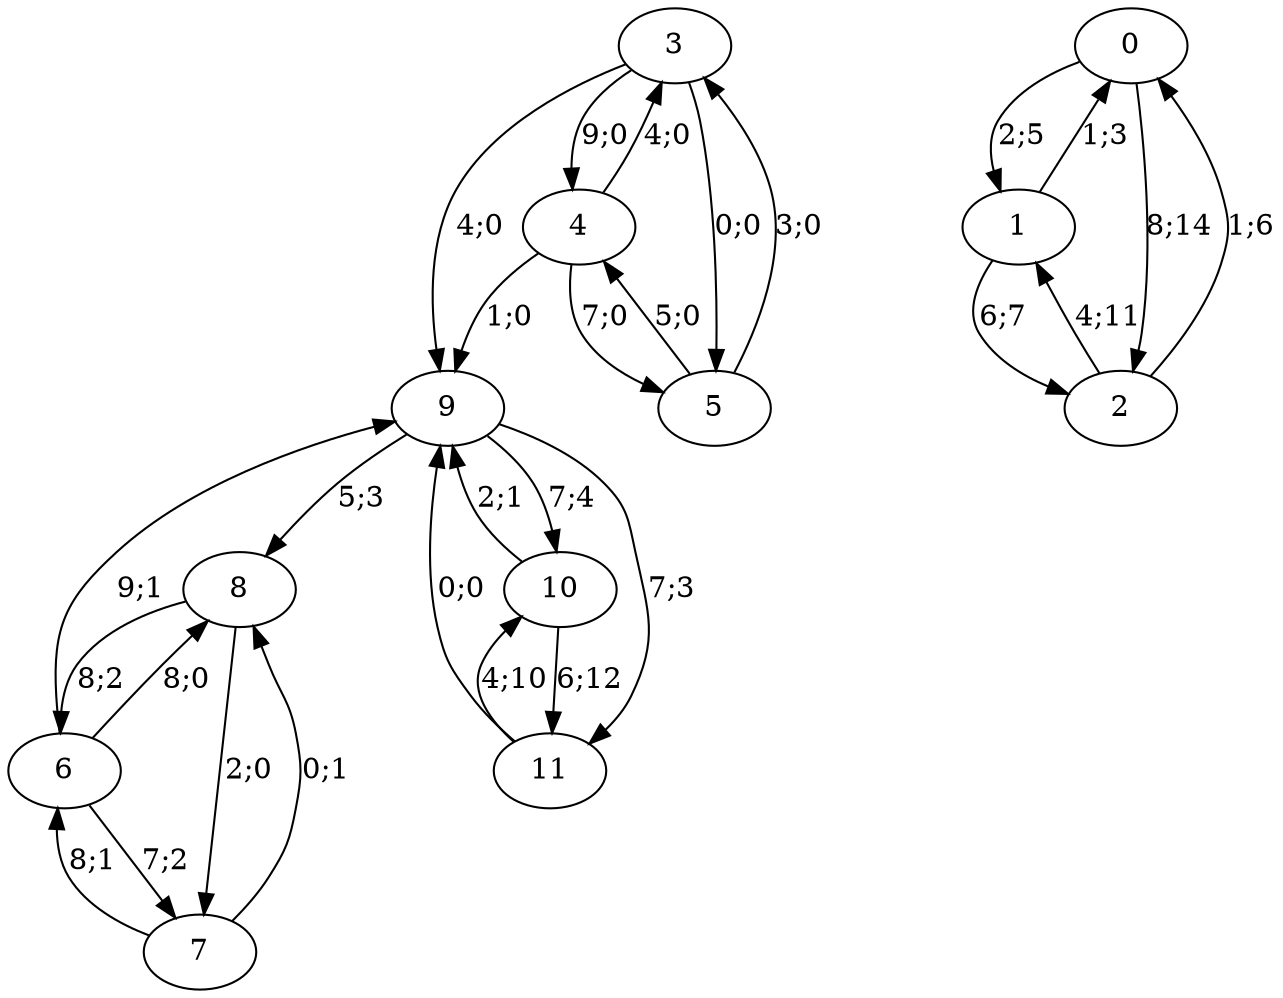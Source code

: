 digraph graph103 {




















9 -> 8 [color=black,label="5;3"]
9 -> 10 [color=black,label="7;4"]
9 -> 11 [color=black,label="7;3"]


10 -> 9 [color=black,label="2;1"]
10 -> 11 [color=black,label="6;12"]


11 -> 9 [color=black,label="0;0"]
11 -> 10 [color=black,label="4;10"]














6 -> 9 [color=black,label="9;1"]
6 -> 7 [color=black,label="7;2"]
6 -> 8 [color=black,label="8;0"]


7 -> 6 [color=black,label="8;1"]
7 -> 8 [color=black,label="0;1"]


8 -> 6 [color=black,label="8;2"]
8 -> 7 [color=black,label="2;0"]














3 -> 9 [color=black,label="4;0"]
3 -> 4 [color=black,label="9;0"]
3 -> 5 [color=black,label="0;0"]


4 -> 9 [color=black,label="1;0"]
4 -> 3 [color=black,label="4;0"]
4 -> 5 [color=black,label="7;0"]


5 -> 3 [color=black,label="3;0"]
5 -> 4 [color=black,label="5;0"]














0 -> 1 [color=black,label="2;5"]
0 -> 2 [color=black,label="8;14"]


1 -> 0 [color=black,label="1;3"]
1 -> 2 [color=black,label="6;7"]


2 -> 0 [color=black,label="1;6"]
2 -> 1 [color=black,label="4;11"]



















}